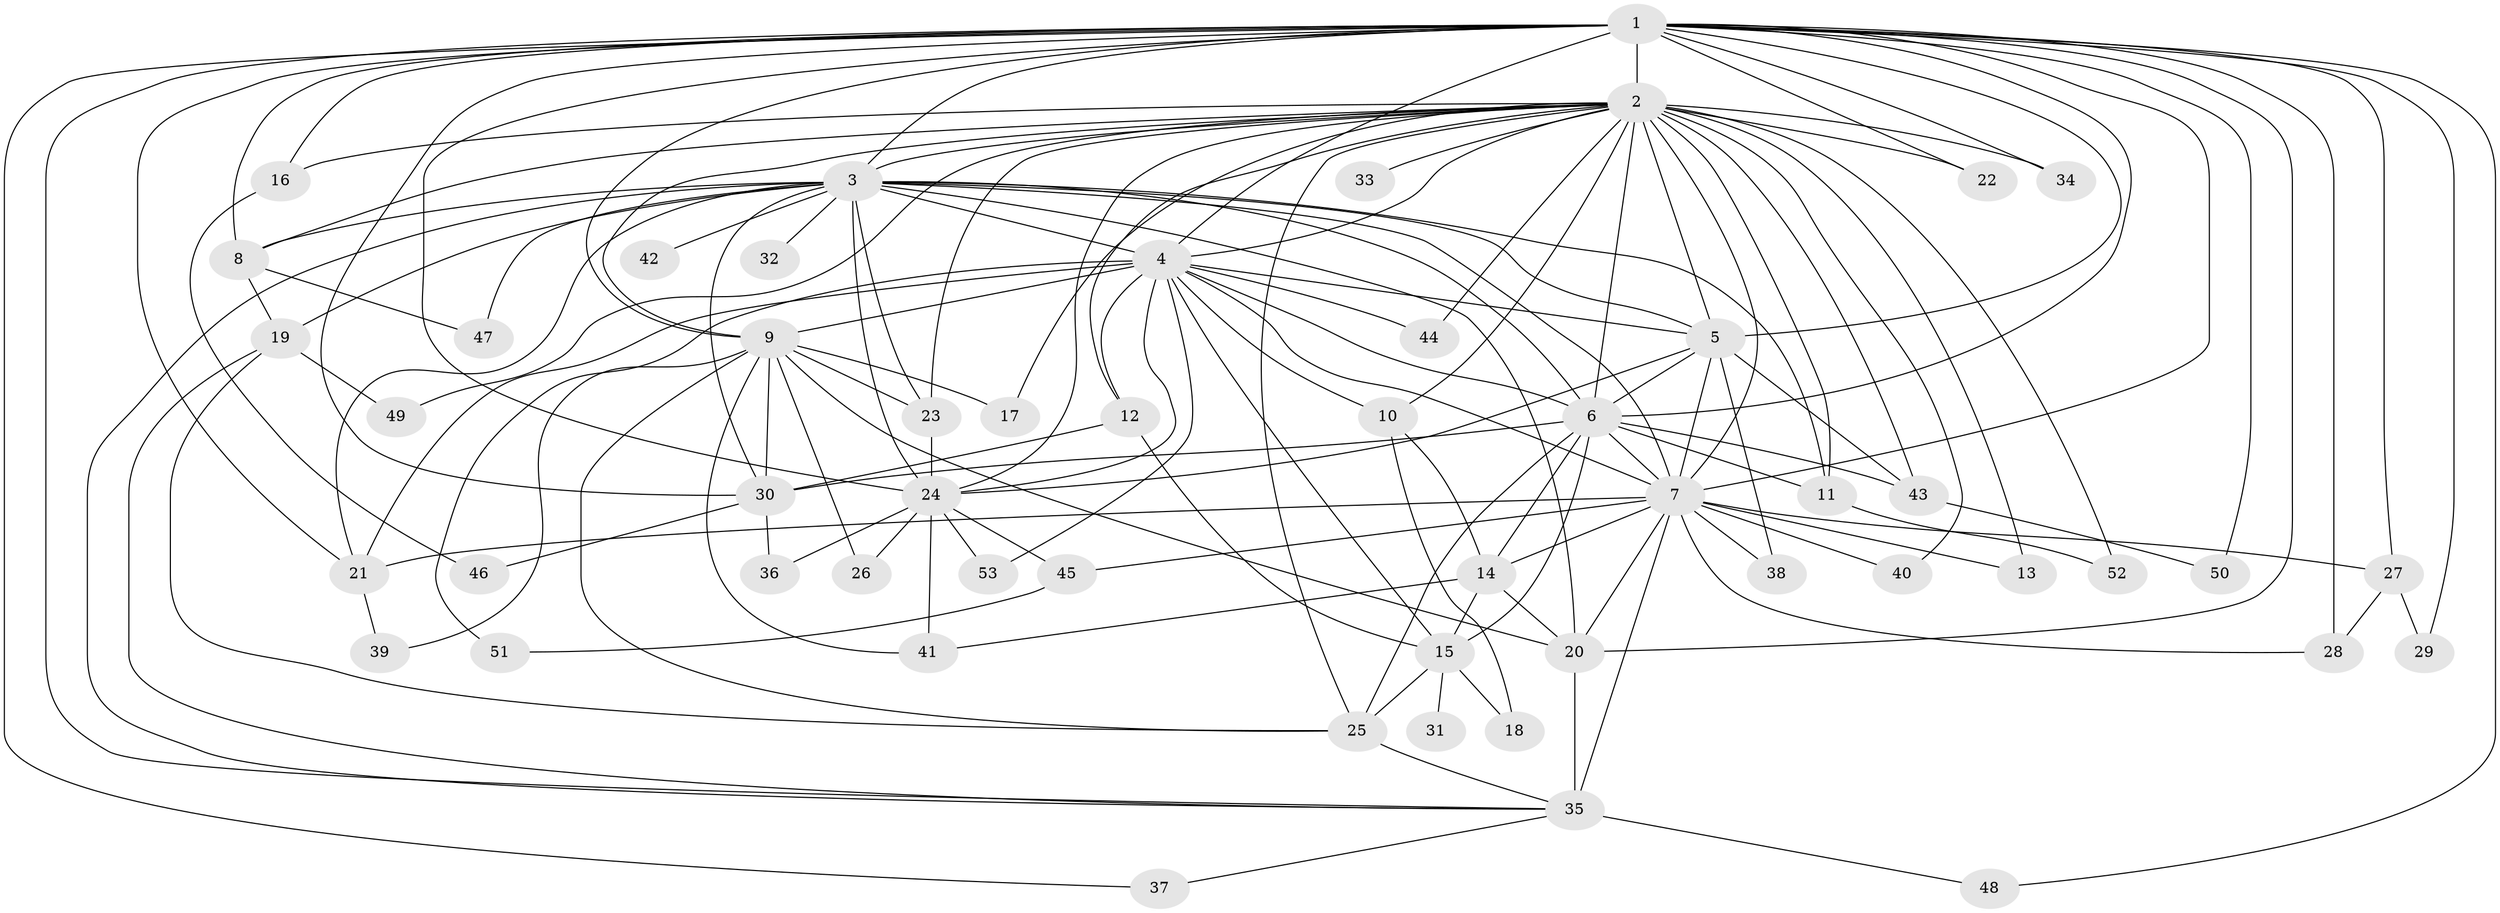 // original degree distribution, {16: 0.009433962264150943, 31: 0.009433962264150943, 26: 0.009433962264150943, 20: 0.018867924528301886, 17: 0.009433962264150943, 13: 0.009433962264150943, 22: 0.009433962264150943, 19: 0.009433962264150943, 14: 0.009433962264150943, 6: 0.018867924528301886, 9: 0.009433962264150943, 4: 0.08490566037735849, 3: 0.20754716981132076, 5: 0.05660377358490566, 2: 0.5094339622641509, 8: 0.009433962264150943, 7: 0.009433962264150943}
// Generated by graph-tools (version 1.1) at 2025/35/03/09/25 02:35:02]
// undirected, 53 vertices, 138 edges
graph export_dot {
graph [start="1"]
  node [color=gray90,style=filled];
  1;
  2;
  3;
  4;
  5;
  6;
  7;
  8;
  9;
  10;
  11;
  12;
  13;
  14;
  15;
  16;
  17;
  18;
  19;
  20;
  21;
  22;
  23;
  24;
  25;
  26;
  27;
  28;
  29;
  30;
  31;
  32;
  33;
  34;
  35;
  36;
  37;
  38;
  39;
  40;
  41;
  42;
  43;
  44;
  45;
  46;
  47;
  48;
  49;
  50;
  51;
  52;
  53;
  1 -- 2 [weight=8.0];
  1 -- 3 [weight=3.0];
  1 -- 4 [weight=3.0];
  1 -- 5 [weight=2.0];
  1 -- 6 [weight=2.0];
  1 -- 7 [weight=4.0];
  1 -- 8 [weight=2.0];
  1 -- 9 [weight=2.0];
  1 -- 16 [weight=1.0];
  1 -- 20 [weight=1.0];
  1 -- 21 [weight=1.0];
  1 -- 22 [weight=1.0];
  1 -- 24 [weight=1.0];
  1 -- 27 [weight=1.0];
  1 -- 28 [weight=2.0];
  1 -- 29 [weight=1.0];
  1 -- 30 [weight=1.0];
  1 -- 34 [weight=1.0];
  1 -- 35 [weight=1.0];
  1 -- 37 [weight=1.0];
  1 -- 48 [weight=1.0];
  1 -- 50 [weight=1.0];
  2 -- 3 [weight=2.0];
  2 -- 4 [weight=2.0];
  2 -- 5 [weight=3.0];
  2 -- 6 [weight=3.0];
  2 -- 7 [weight=4.0];
  2 -- 8 [weight=1.0];
  2 -- 9 [weight=1.0];
  2 -- 10 [weight=1.0];
  2 -- 11 [weight=1.0];
  2 -- 12 [weight=1.0];
  2 -- 13 [weight=2.0];
  2 -- 16 [weight=1.0];
  2 -- 17 [weight=1.0];
  2 -- 22 [weight=1.0];
  2 -- 23 [weight=1.0];
  2 -- 24 [weight=1.0];
  2 -- 25 [weight=1.0];
  2 -- 33 [weight=1.0];
  2 -- 34 [weight=2.0];
  2 -- 40 [weight=1.0];
  2 -- 43 [weight=1.0];
  2 -- 44 [weight=1.0];
  2 -- 49 [weight=1.0];
  2 -- 52 [weight=1.0];
  3 -- 4 [weight=1.0];
  3 -- 5 [weight=1.0];
  3 -- 6 [weight=2.0];
  3 -- 7 [weight=3.0];
  3 -- 8 [weight=2.0];
  3 -- 11 [weight=1.0];
  3 -- 19 [weight=1.0];
  3 -- 20 [weight=1.0];
  3 -- 21 [weight=1.0];
  3 -- 23 [weight=1.0];
  3 -- 24 [weight=1.0];
  3 -- 30 [weight=1.0];
  3 -- 32 [weight=1.0];
  3 -- 35 [weight=1.0];
  3 -- 42 [weight=1.0];
  3 -- 47 [weight=1.0];
  4 -- 5 [weight=1.0];
  4 -- 6 [weight=2.0];
  4 -- 7 [weight=2.0];
  4 -- 9 [weight=1.0];
  4 -- 10 [weight=1.0];
  4 -- 12 [weight=1.0];
  4 -- 15 [weight=1.0];
  4 -- 21 [weight=2.0];
  4 -- 24 [weight=1.0];
  4 -- 44 [weight=1.0];
  4 -- 51 [weight=1.0];
  4 -- 53 [weight=1.0];
  5 -- 6 [weight=1.0];
  5 -- 7 [weight=2.0];
  5 -- 24 [weight=1.0];
  5 -- 38 [weight=1.0];
  5 -- 43 [weight=1.0];
  6 -- 7 [weight=2.0];
  6 -- 11 [weight=1.0];
  6 -- 14 [weight=1.0];
  6 -- 15 [weight=1.0];
  6 -- 25 [weight=5.0];
  6 -- 30 [weight=1.0];
  6 -- 43 [weight=1.0];
  7 -- 13 [weight=1.0];
  7 -- 14 [weight=3.0];
  7 -- 20 [weight=1.0];
  7 -- 21 [weight=1.0];
  7 -- 27 [weight=1.0];
  7 -- 28 [weight=1.0];
  7 -- 35 [weight=2.0];
  7 -- 38 [weight=1.0];
  7 -- 40 [weight=1.0];
  7 -- 45 [weight=1.0];
  8 -- 19 [weight=1.0];
  8 -- 47 [weight=1.0];
  9 -- 17 [weight=1.0];
  9 -- 20 [weight=2.0];
  9 -- 23 [weight=1.0];
  9 -- 25 [weight=1.0];
  9 -- 26 [weight=1.0];
  9 -- 30 [weight=1.0];
  9 -- 39 [weight=1.0];
  9 -- 41 [weight=1.0];
  10 -- 14 [weight=1.0];
  10 -- 18 [weight=1.0];
  11 -- 52 [weight=1.0];
  12 -- 15 [weight=1.0];
  12 -- 30 [weight=1.0];
  14 -- 15 [weight=1.0];
  14 -- 20 [weight=1.0];
  14 -- 41 [weight=1.0];
  15 -- 18 [weight=1.0];
  15 -- 25 [weight=1.0];
  15 -- 31 [weight=2.0];
  16 -- 46 [weight=1.0];
  19 -- 25 [weight=1.0];
  19 -- 35 [weight=1.0];
  19 -- 49 [weight=1.0];
  20 -- 35 [weight=5.0];
  21 -- 39 [weight=1.0];
  23 -- 24 [weight=1.0];
  24 -- 26 [weight=1.0];
  24 -- 36 [weight=1.0];
  24 -- 41 [weight=1.0];
  24 -- 45 [weight=1.0];
  24 -- 53 [weight=1.0];
  25 -- 35 [weight=1.0];
  27 -- 28 [weight=1.0];
  27 -- 29 [weight=1.0];
  30 -- 36 [weight=1.0];
  30 -- 46 [weight=1.0];
  35 -- 37 [weight=1.0];
  35 -- 48 [weight=1.0];
  43 -- 50 [weight=1.0];
  45 -- 51 [weight=1.0];
}
